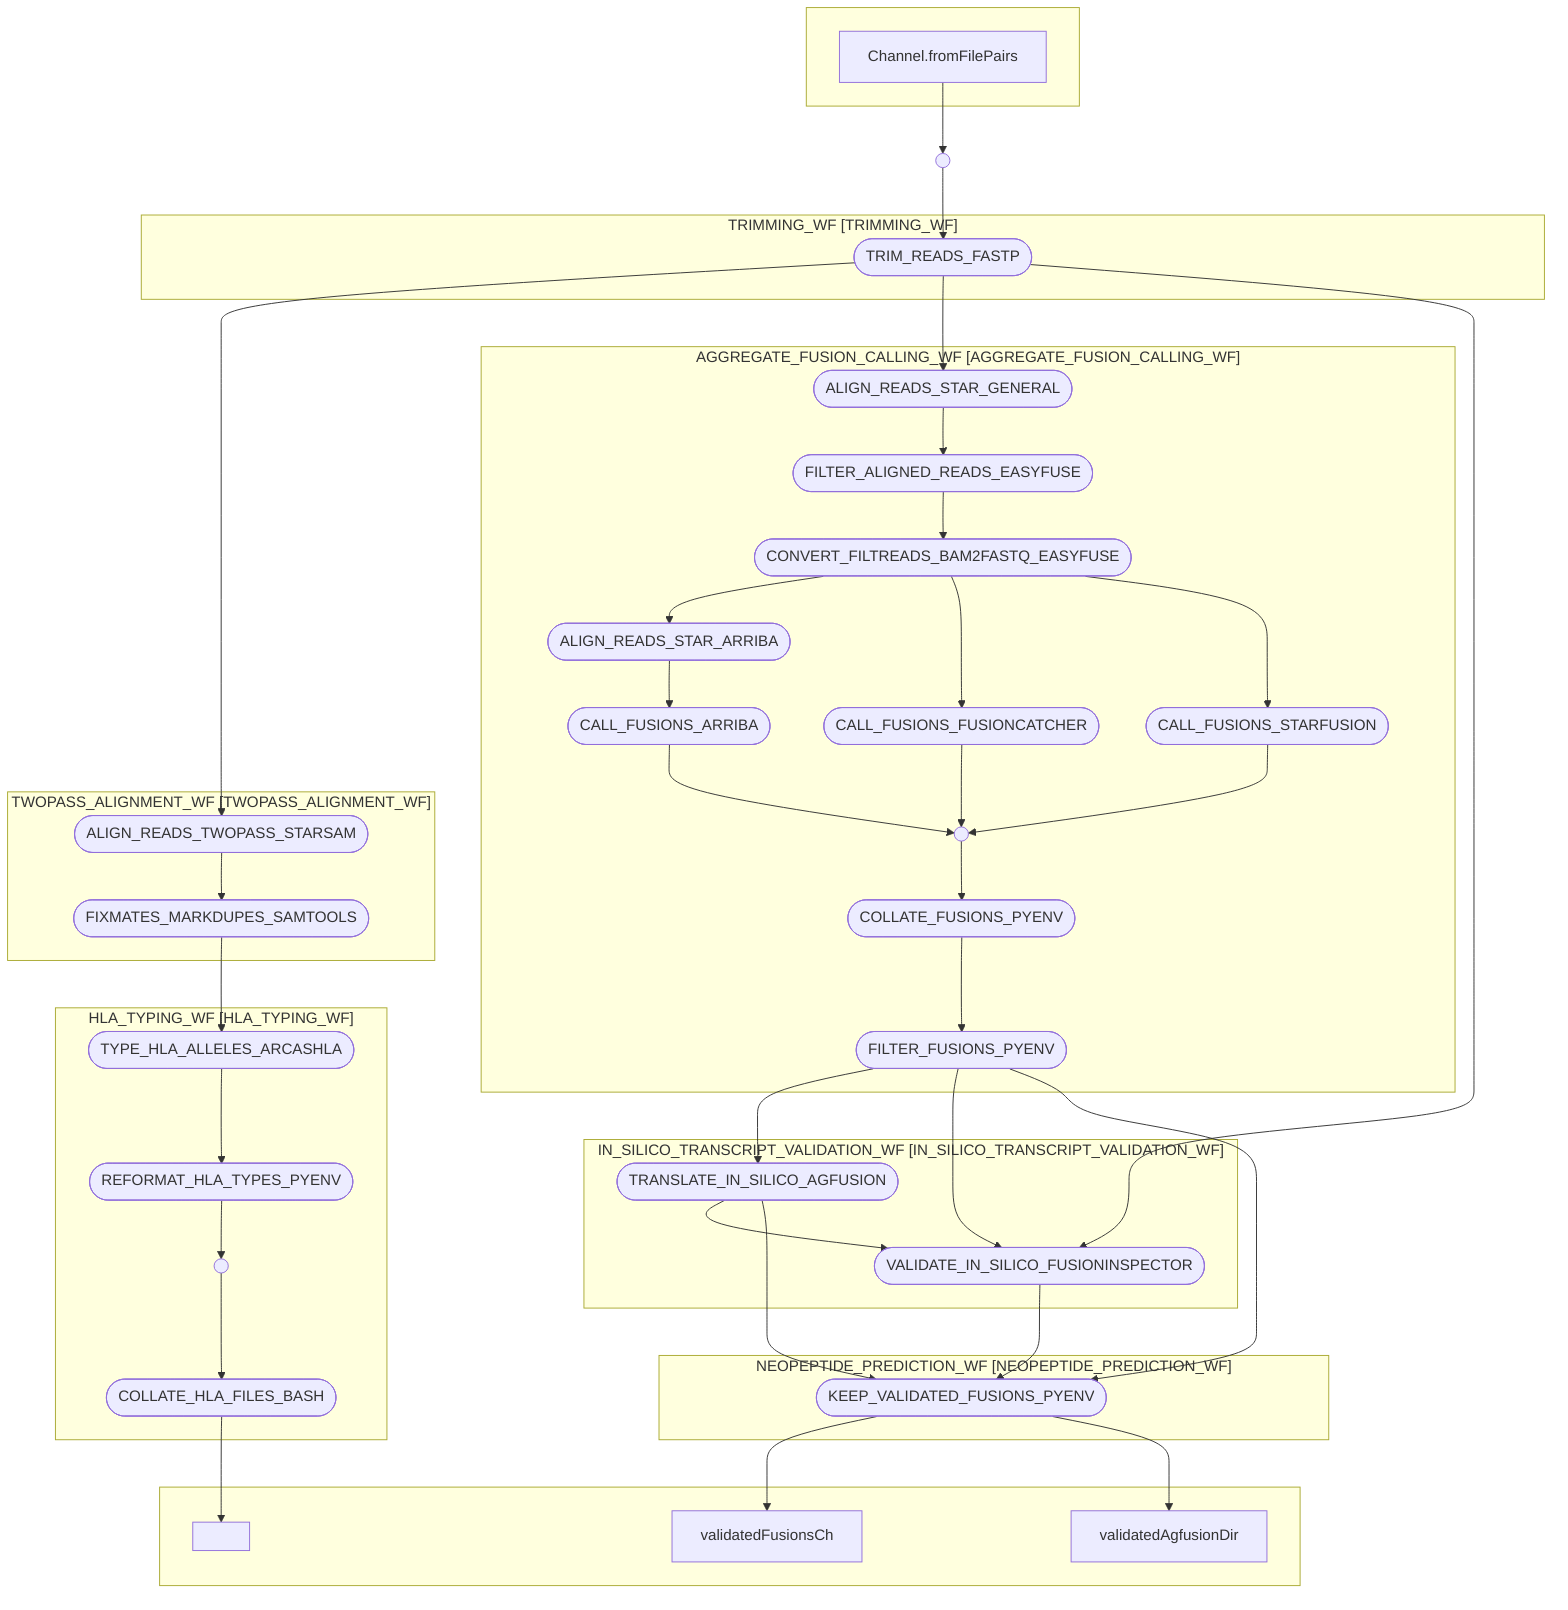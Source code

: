 flowchart TB
    subgraph " "
    v3["Channel.fromFilePairs"]
    end
    subgraph "TRIMMING_WF [TRIMMING_WF]"
    v7(["TRIM_READS_FASTP"])
    end
    subgraph "TWOPASS_ALIGNMENT_WF [TWOPASS_ALIGNMENT_WF]"
    v8(["ALIGN_READS_TWOPASS_STARSAM"])
    v9(["FIXMATES_MARKDUPES_SAMTOOLS"])
    end
    subgraph "HLA_TYPING_WF [HLA_TYPING_WF]"
    v10(["TYPE_HLA_ALLELES_ARCASHLA"])
    v11(["REFORMAT_HLA_TYPES_PYENV"])
    v13(["COLLATE_HLA_FILES_BASH"])
    v12(( ))
    end
    subgraph " "
    v14[" "]
    v29["validatedAgfusionDir"]
    v30["validatedFusionsCh"]
    end
    subgraph "AGGREGATE_FUSION_CALLING_WF [AGGREGATE_FUSION_CALLING_WF]"
    v15(["ALIGN_READS_STAR_GENERAL"])
    v16(["FILTER_ALIGNED_READS_EASYFUSE"])
    v17(["CONVERT_FILTREADS_BAM2FASTQ_EASYFUSE"])
    v18(["ALIGN_READS_STAR_ARRIBA"])
    v19(["CALL_FUSIONS_ARRIBA"])
    v20(["CALL_FUSIONS_FUSIONCATCHER"])
    v21(["CALL_FUSIONS_STARFUSION"])
    v24(["COLLATE_FUSIONS_PYENV"])
    v25(["FILTER_FUSIONS_PYENV"])
    v22(( ))
    end
    subgraph "IN_SILICO_TRANSCRIPT_VALIDATION_WF [IN_SILICO_TRANSCRIPT_VALIDATION_WF]"
    v26(["TRANSLATE_IN_SILICO_AGFUSION"])
    v27(["VALIDATE_IN_SILICO_FUSIONINSPECTOR"])
    end
    subgraph "NEOPEPTIDE_PREDICTION_WF [NEOPEPTIDE_PREDICTION_WF]"
    v28(["KEEP_VALIDATED_FUSIONS_PYENV"])
    end
    v4(( ))
    v3 --> v4
    v4 --> v7
    v7 --> v8
    v7 --> v15
    v7 --> v27
    v8 --> v9
    v9 --> v10
    v10 --> v11
    v11 --> v12
    v12 --> v13
    v13 --> v14
    v15 --> v16
    v16 --> v17
    v17 --> v18
    v17 --> v20
    v17 --> v21
    v18 --> v19
    v19 --> v22
    v20 --> v22
    v21 --> v22
    v22 --> v24
    v24 --> v25
    v25 --> v26
    v25 --> v27
    v25 --> v28
    v26 --> v27
    v26 --> v28
    v27 --> v28
    v28 --> v30
    v28 --> v29